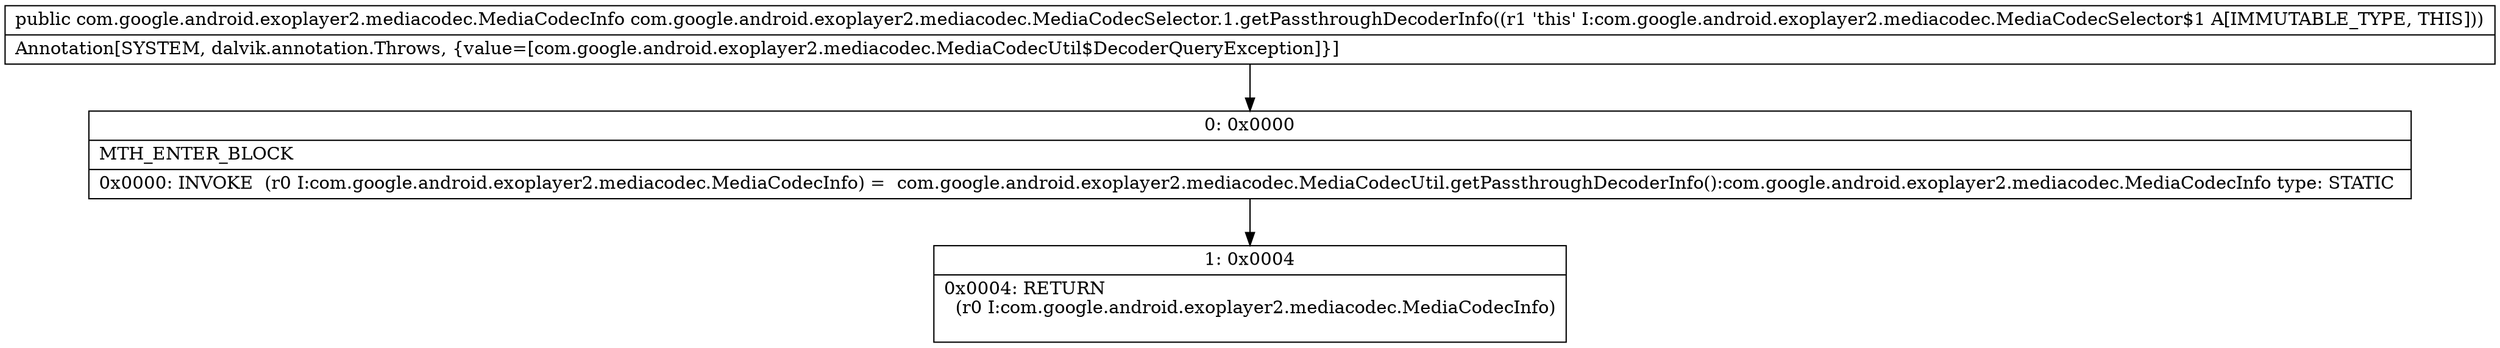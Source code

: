 digraph "CFG forcom.google.android.exoplayer2.mediacodec.MediaCodecSelector.1.getPassthroughDecoderInfo()Lcom\/google\/android\/exoplayer2\/mediacodec\/MediaCodecInfo;" {
Node_0 [shape=record,label="{0\:\ 0x0000|MTH_ENTER_BLOCK\l|0x0000: INVOKE  (r0 I:com.google.android.exoplayer2.mediacodec.MediaCodecInfo) =  com.google.android.exoplayer2.mediacodec.MediaCodecUtil.getPassthroughDecoderInfo():com.google.android.exoplayer2.mediacodec.MediaCodecInfo type: STATIC \l}"];
Node_1 [shape=record,label="{1\:\ 0x0004|0x0004: RETURN  \l  (r0 I:com.google.android.exoplayer2.mediacodec.MediaCodecInfo)\l \l}"];
MethodNode[shape=record,label="{public com.google.android.exoplayer2.mediacodec.MediaCodecInfo com.google.android.exoplayer2.mediacodec.MediaCodecSelector.1.getPassthroughDecoderInfo((r1 'this' I:com.google.android.exoplayer2.mediacodec.MediaCodecSelector$1 A[IMMUTABLE_TYPE, THIS]))  | Annotation[SYSTEM, dalvik.annotation.Throws, \{value=[com.google.android.exoplayer2.mediacodec.MediaCodecUtil$DecoderQueryException]\}]\l}"];
MethodNode -> Node_0;
Node_0 -> Node_1;
}

